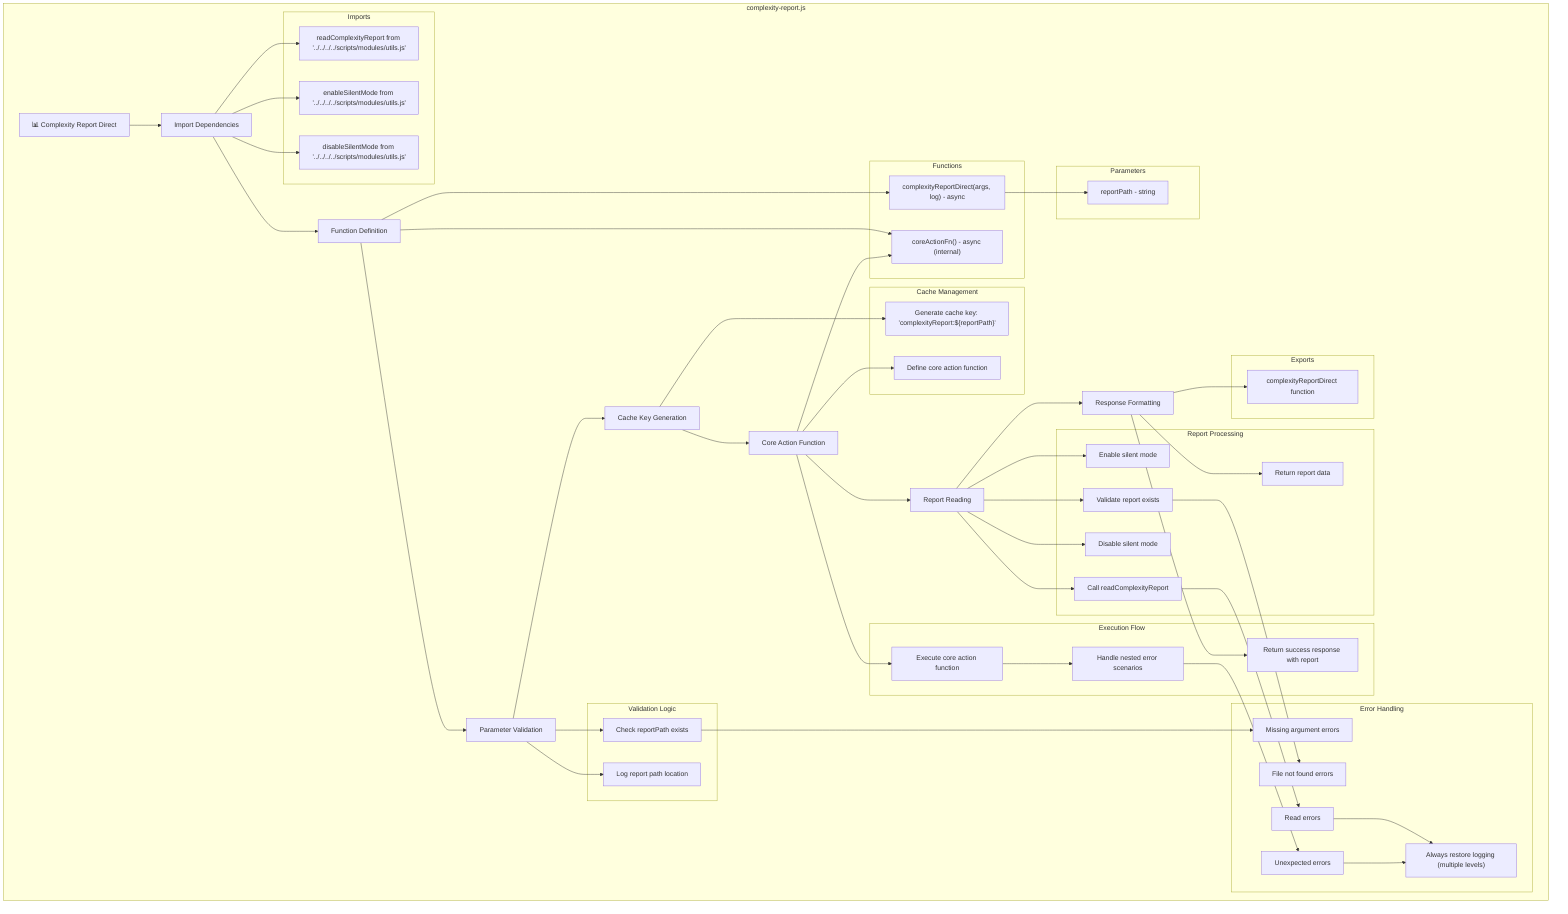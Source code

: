 flowchart TD
    subgraph "complexity-report.js"
        A["📊 Complexity Report Direct"] --> B["Import Dependencies"]
        B --> C["Function Definition"]
        C --> D["Parameter Validation"]
        D --> E["Cache Key Generation"]
        E --> F["Core Action Function"]
        F --> G["Report Reading"]
        G --> H["Response Formatting"]
        
        subgraph "Imports"
            I1["readComplexityReport from '../../../../scripts/modules/utils.js'"]
            I2["enableSilentMode from '../../../../scripts/modules/utils.js'"]
            I3["disableSilentMode from '../../../../scripts/modules/utils.js'"]
        end
        
        subgraph "Functions"
            F1["complexityReportDirect(args, log) - async"]
            F2["coreActionFn() - async (internal)"]
        end
        
        subgraph "Parameters"
            P1["reportPath - string"]
        end
        
        subgraph "Validation Logic"
            V1["Check reportPath exists"]
            V2["Log report path location"]
        end
        
        subgraph "Cache Management"
            CACHE1["Generate cache key: 'complexityReport:${reportPath}'"]
            CACHE2["Define core action function"]
        end
        
        subgraph "Report Processing"
            RP1["Enable silent mode"]
            RP2["Call readComplexityReport"]
            RP3["Disable silent mode"]
            RP4["Validate report exists"]
            RP5["Return report data"]
        end
        
        subgraph "Execution Flow"
            EX1["Execute core action function"]
            EX2["Return success response with report"]
            EX3["Handle nested error scenarios"]
        end
        
        subgraph "Error Handling"
            ERR1["Missing argument errors"]
            ERR2["File not found errors"]
            ERR3["Read errors"]
            ERR4["Unexpected errors"]
            ERR5["Always restore logging (multiple levels)"]
        end
        
        subgraph "Exports"
            EXP1["complexityReportDirect function"]
        end
        
        B --> I1
        B --> I2
        B --> I3
        C --> F1
        C --> F2
        F1 --> P1
        D --> V1
        D --> V2
        E --> CACHE1
        F --> CACHE2
        F --> F2
        G --> RP1
        G --> RP2
        G --> RP3
        G --> RP4
        H --> RP5
        F --> EX1
        H --> EX2
        EX1 --> EX3
        V1 --> ERR1
        RP4 --> ERR2
        RP2 --> ERR3
        EX3 --> ERR4
        ERR3 --> ERR5
        ERR4 --> ERR5
        H --> EXP1
    end